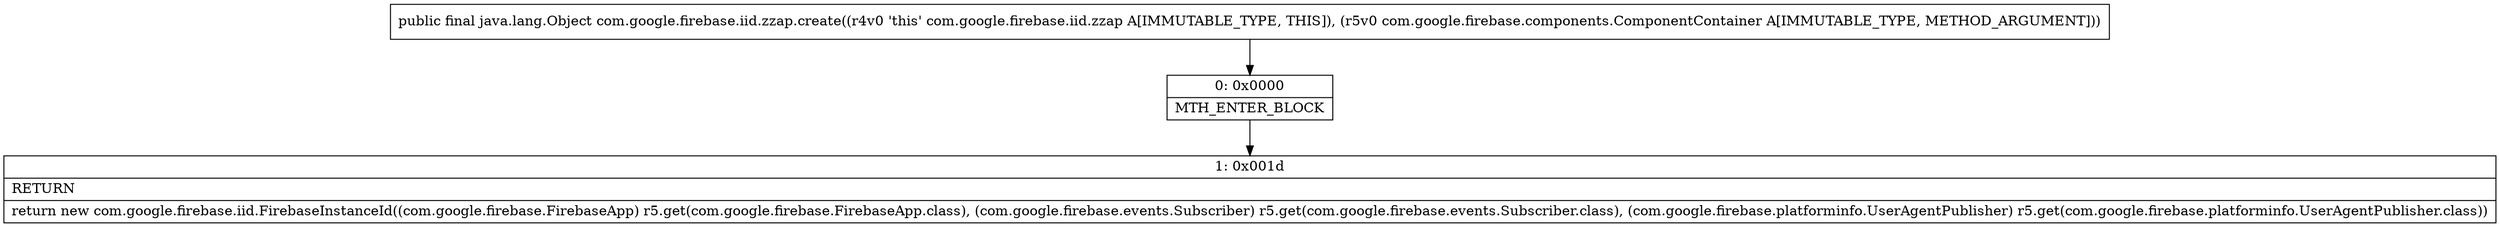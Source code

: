 digraph "CFG forcom.google.firebase.iid.zzap.create(Lcom\/google\/firebase\/components\/ComponentContainer;)Ljava\/lang\/Object;" {
Node_0 [shape=record,label="{0\:\ 0x0000|MTH_ENTER_BLOCK\l}"];
Node_1 [shape=record,label="{1\:\ 0x001d|RETURN\l|return new com.google.firebase.iid.FirebaseInstanceId((com.google.firebase.FirebaseApp) r5.get(com.google.firebase.FirebaseApp.class), (com.google.firebase.events.Subscriber) r5.get(com.google.firebase.events.Subscriber.class), (com.google.firebase.platforminfo.UserAgentPublisher) r5.get(com.google.firebase.platforminfo.UserAgentPublisher.class))\l}"];
MethodNode[shape=record,label="{public final java.lang.Object com.google.firebase.iid.zzap.create((r4v0 'this' com.google.firebase.iid.zzap A[IMMUTABLE_TYPE, THIS]), (r5v0 com.google.firebase.components.ComponentContainer A[IMMUTABLE_TYPE, METHOD_ARGUMENT])) }"];
MethodNode -> Node_0;
Node_0 -> Node_1;
}


